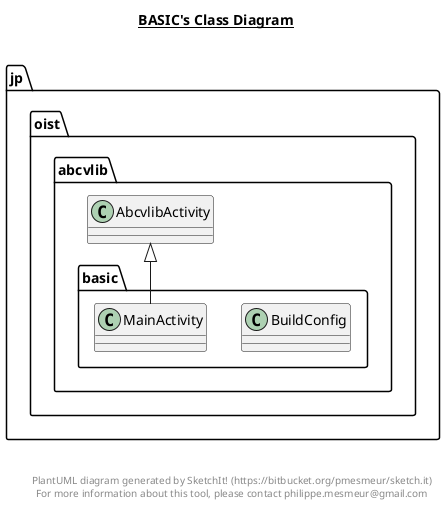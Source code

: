 @startuml

title __BASIC's Class Diagram__\n

  namespace jp.oist.abcvlib.basic {
    class jp.oist.abcvlib.basic.BuildConfig {
    }
  }
  

  namespace jp.oist.abcvlib.basic {
    class jp.oist.abcvlib.basic.MainActivity {
    }
  }
  

  jp.oist.abcvlib.basic.MainActivity -up-|> jp.oist.abcvlib.AbcvlibActivity


right footer


PlantUML diagram generated by SketchIt! (https://bitbucket.org/pmesmeur/sketch.it)
For more information about this tool, please contact philippe.mesmeur@gmail.com
endfooter

@enduml
